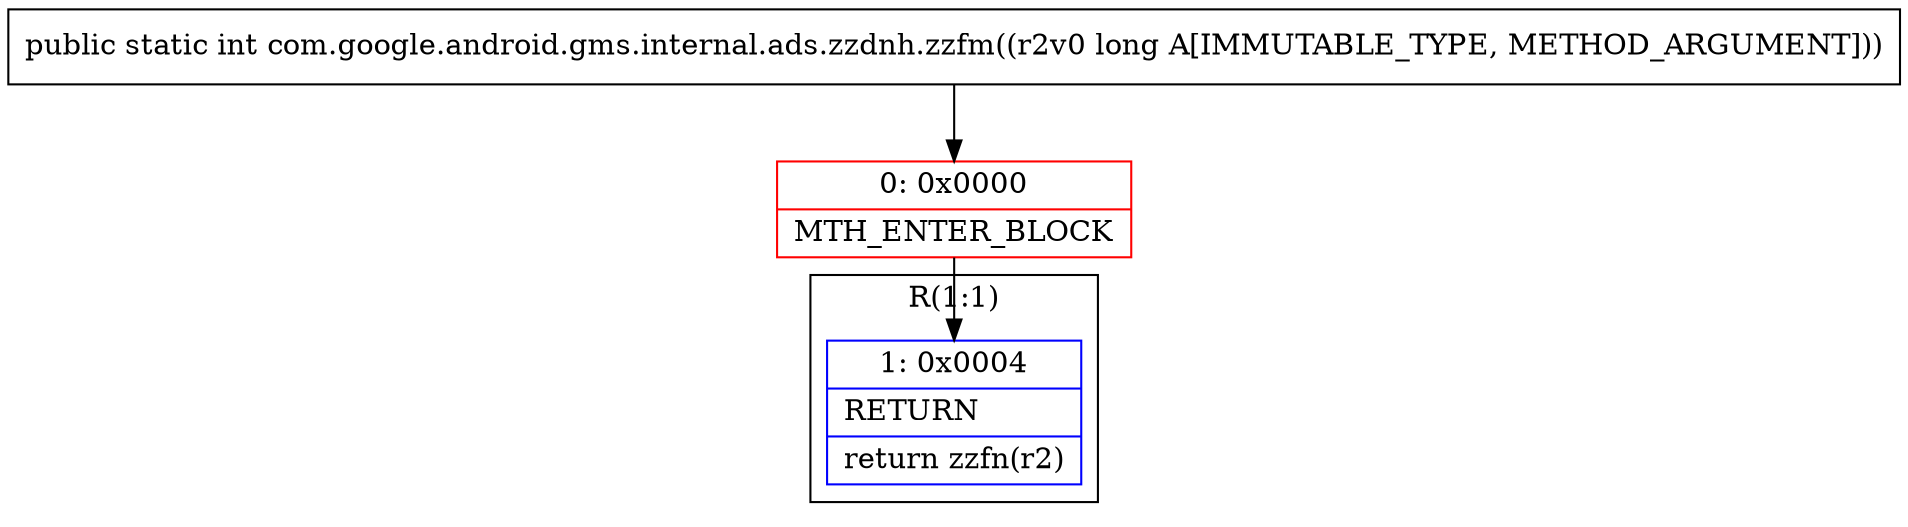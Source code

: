 digraph "CFG forcom.google.android.gms.internal.ads.zzdnh.zzfm(J)I" {
subgraph cluster_Region_1777290119 {
label = "R(1:1)";
node [shape=record,color=blue];
Node_1 [shape=record,label="{1\:\ 0x0004|RETURN\l|return zzfn(r2)\l}"];
}
Node_0 [shape=record,color=red,label="{0\:\ 0x0000|MTH_ENTER_BLOCK\l}"];
MethodNode[shape=record,label="{public static int com.google.android.gms.internal.ads.zzdnh.zzfm((r2v0 long A[IMMUTABLE_TYPE, METHOD_ARGUMENT])) }"];
MethodNode -> Node_0;
Node_0 -> Node_1;
}

